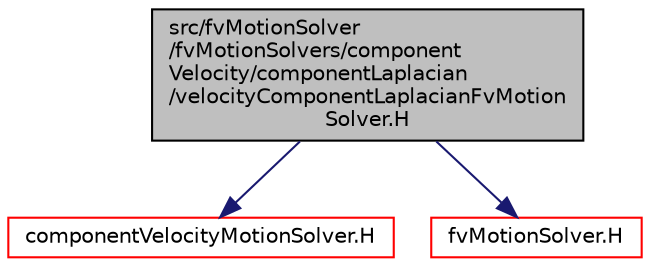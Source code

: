 digraph "src/fvMotionSolver/fvMotionSolvers/componentVelocity/componentLaplacian/velocityComponentLaplacianFvMotionSolver.H"
{
  bgcolor="transparent";
  edge [fontname="Helvetica",fontsize="10",labelfontname="Helvetica",labelfontsize="10"];
  node [fontname="Helvetica",fontsize="10",shape=record];
  Node1 [label="src/fvMotionSolver\l/fvMotionSolvers/component\lVelocity/componentLaplacian\l/velocityComponentLaplacianFvMotion\lSolver.H",height=0.2,width=0.4,color="black", fillcolor="grey75", style="filled" fontcolor="black"];
  Node1 -> Node2 [color="midnightblue",fontsize="10",style="solid",fontname="Helvetica"];
  Node2 [label="componentVelocityMotionSolver.H",height=0.2,width=0.4,color="red",URL="$componentVelocityMotionSolver_8H.html"];
  Node1 -> Node3 [color="midnightblue",fontsize="10",style="solid",fontname="Helvetica"];
  Node3 [label="fvMotionSolver.H",height=0.2,width=0.4,color="red",URL="$fvMotionSolver_8H.html"];
}
